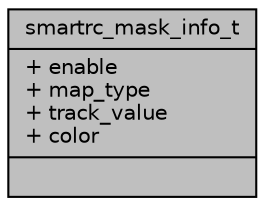 digraph "smartrc_mask_info_t"
{
 // INTERACTIVE_SVG=YES
 // LATEX_PDF_SIZE
  bgcolor="transparent";
  edge [fontname="Helvetica",fontsize="10",labelfontname="Helvetica",labelfontsize="10"];
  node [fontname="Helvetica",fontsize="10",shape=record];
  Node1 [label="{smartrc_mask_info_t\n|+ enable\l+ map_type\l+ track_value\l+ color\l|}",height=0.2,width=0.4,color="black", fillcolor="grey75", style="filled", fontcolor="black",tooltip=" "];
}

